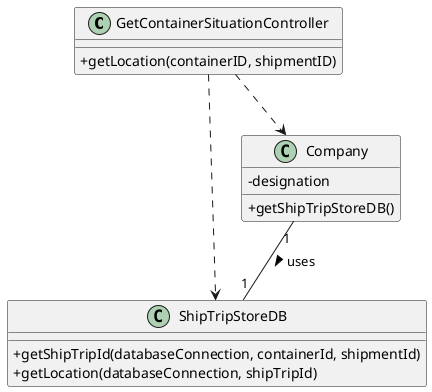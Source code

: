 @startuml

skinparam classAttributeIconSize 0

class GetContainerSituationController{
    +getLocation(containerID, shipmentID)
}

class ShipTripStoreDB {
    +getShipTripId(databaseConnection, containerId, shipmentId)
    +getLocation(databaseConnection, shipTripId)
}

class Company {
    -designation
    +getShipTripStoreDB()
}

GetContainerSituationController ..> Company
GetContainerSituationController ..> ShipTripStoreDB
Company "1" -- "1" ShipTripStoreDB : uses >

@enduml